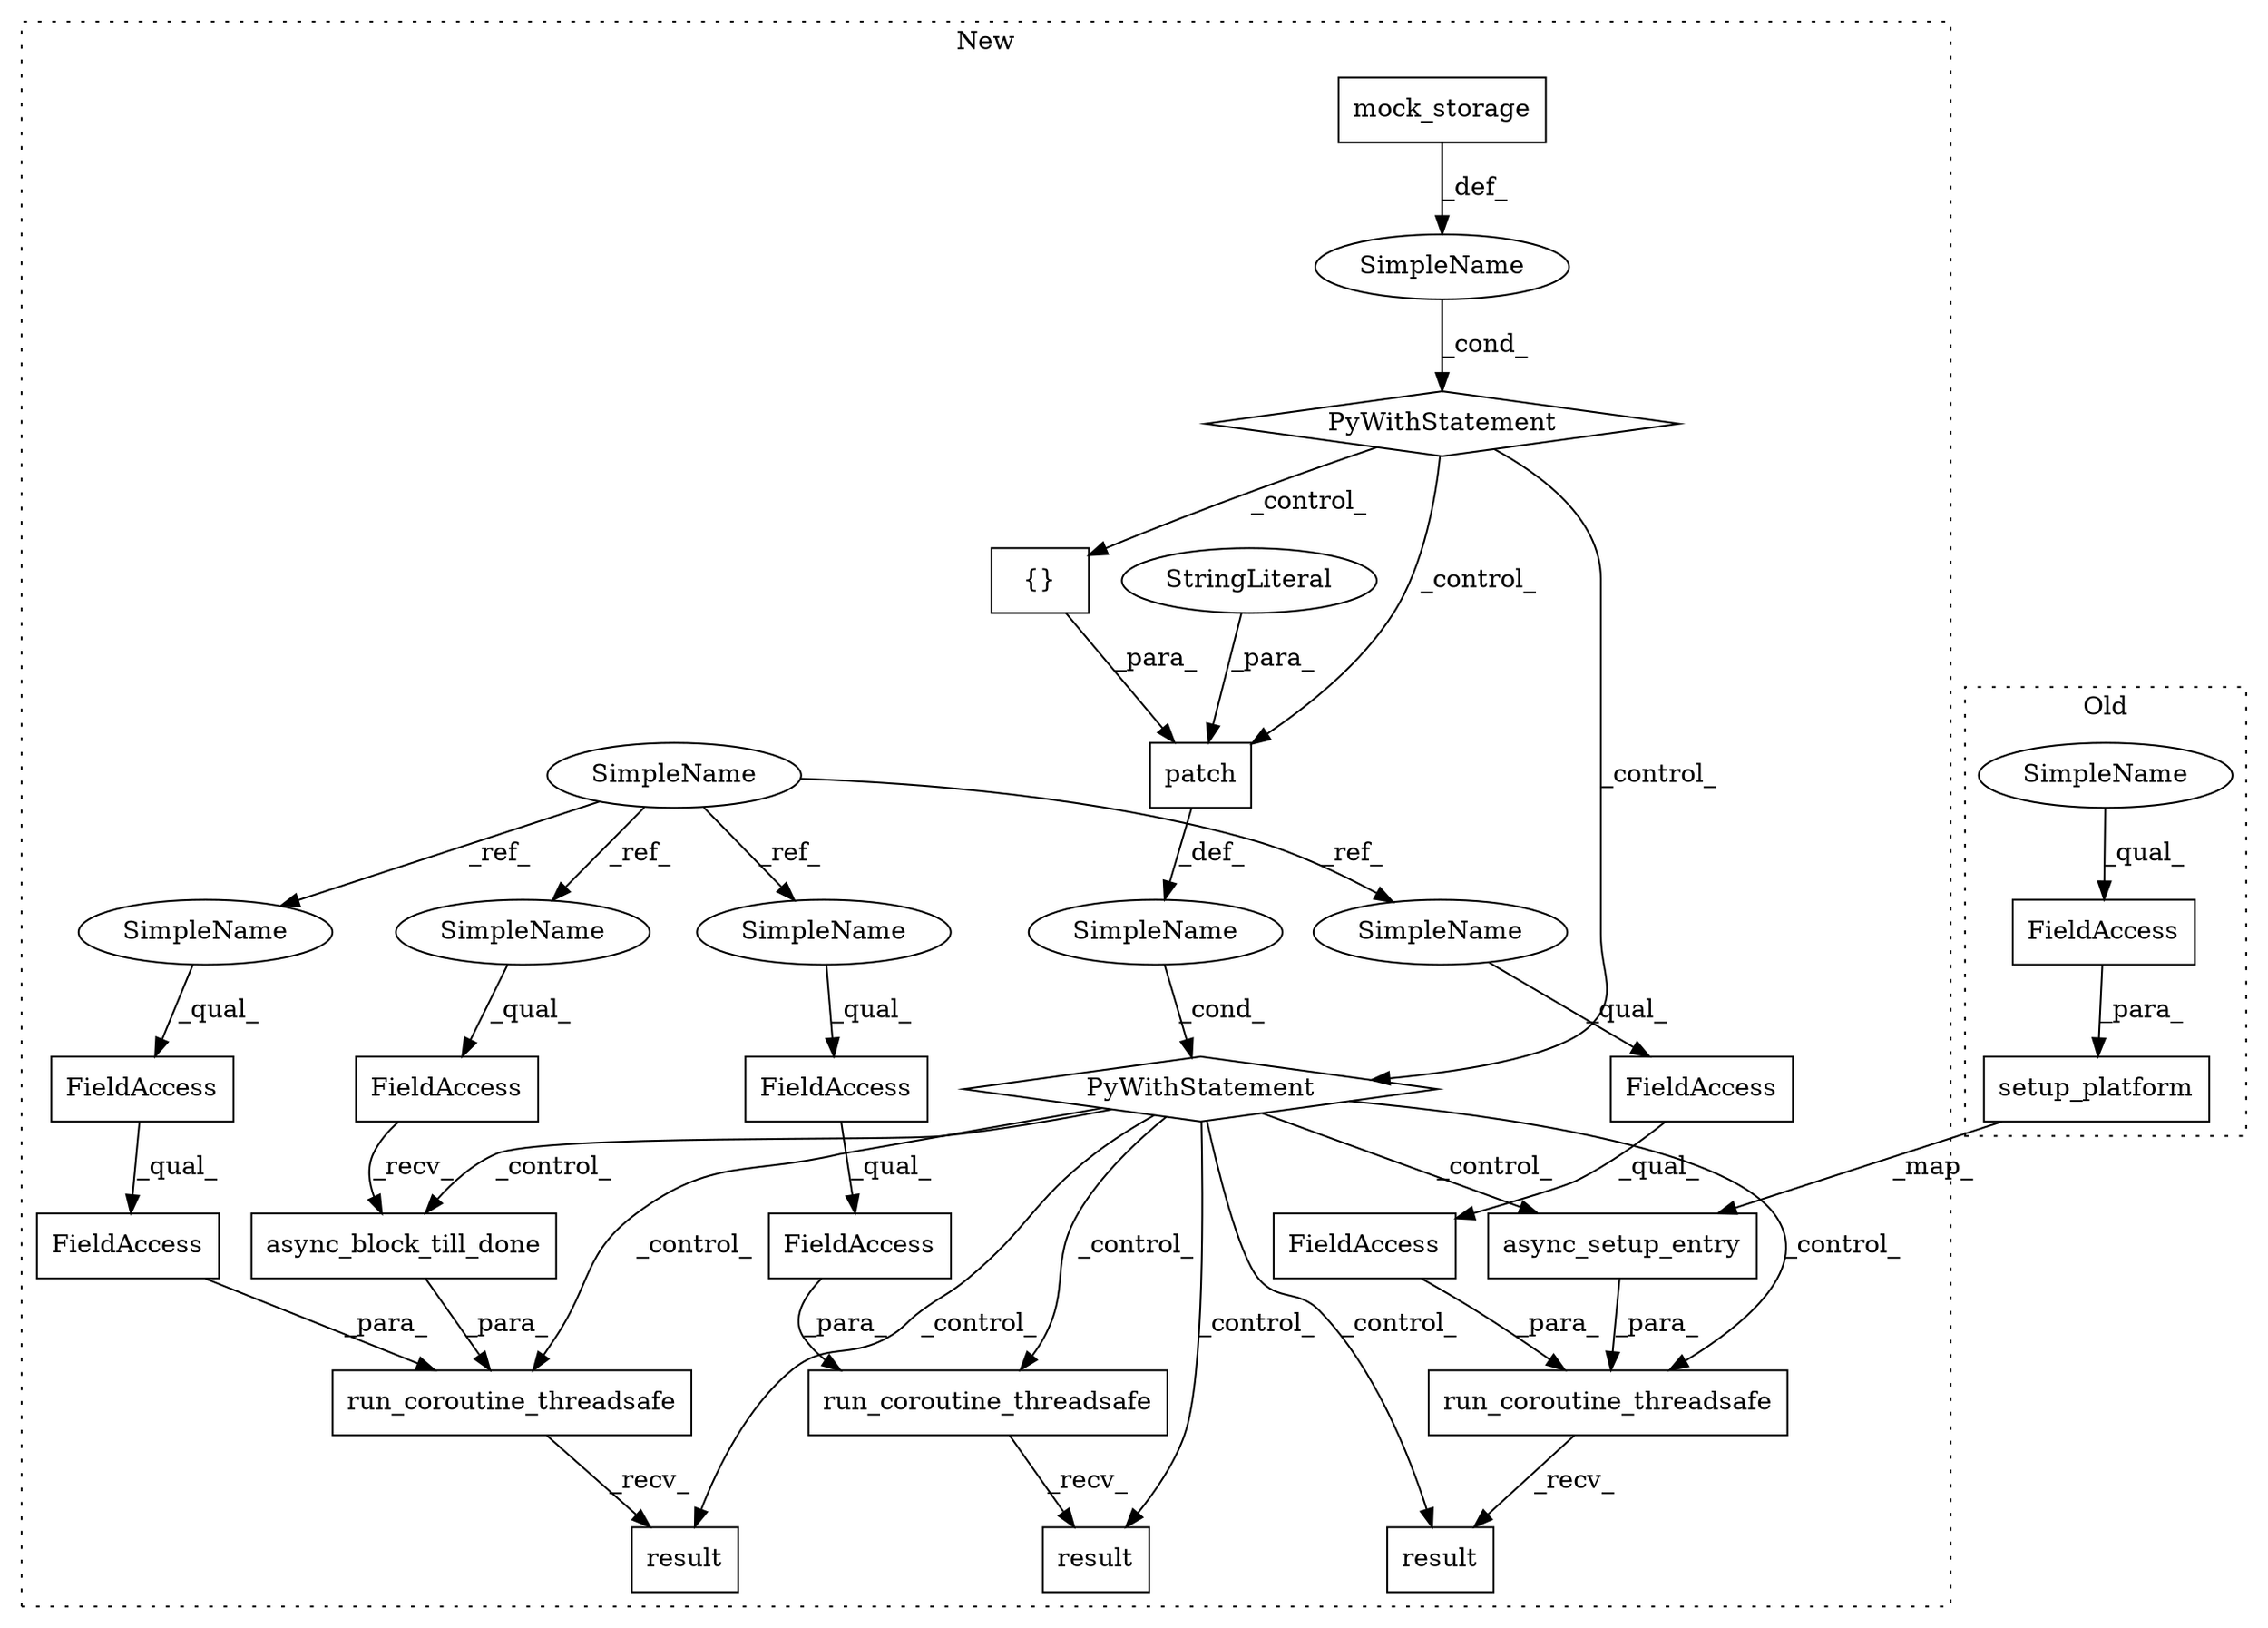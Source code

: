 digraph G {
subgraph cluster0 {
1 [label="setup_platform" a="32" s="2093,2152" l="15,1" shape="box"];
13 [label="FieldAccess" a="22" s="2118" l="11" shape="box"];
31 [label="SimpleName" a="42" s="2118" l="4" shape="ellipse"];
label = "Old";
style="dotted";
}
subgraph cluster1 {
2 [label="async_setup_entry" a="32" s="2490,2540" l="18,1" shape="box"];
3 [label="SimpleName" a="42" s="" l="" shape="ellipse"];
4 [label="async_block_till_done" a="32" s="2363" l="23" shape="box"];
5 [label="result" a="32" s="2403" l="8" shape="box"];
6 [label="patch" a="32" s="2131,2190" l="6,1" shape="box"];
7 [label="result" a="32" s="2558" l="8" shape="box"];
8 [label="{}" a="4" s="2188" l="2" shape="box"];
9 [label="result" a="32" s="2310" l="8" shape="box"];
10 [label="run_coroutine_threadsafe" a="32" s="2328,2401" l="25,1" shape="box"];
11 [label="FieldAccess" a="22" s="2353" l="9" shape="box"];
12 [label="run_coroutine_threadsafe" a="32" s="2203,2308" l="25,1" shape="box"];
14 [label="SimpleName" a="42" s="1391" l="4" shape="ellipse"];
15 [label="FieldAccess" a="22" s="2294" l="9" shape="box"];
16 [label="run_coroutine_threadsafe" a="32" s="2421,2556" l="25,1" shape="box"];
17 [label="FieldAccess" a="22" s="2387" l="9" shape="box"];
18 [label="FieldAccess" a="22" s="2542" l="9" shape="box"];
19 [label="FieldAccess" a="22" s="2294" l="14" shape="box"];
20 [label="FieldAccess" a="22" s="2387" l="14" shape="box"];
21 [label="FieldAccess" a="22" s="2542" l="14" shape="box"];
22 [label="PyWithStatement" a="104" s="2121,2191" l="10,2" shape="diamond"];
23 [label="SimpleName" a="42" s="" l="" shape="ellipse"];
24 [label="PyWithStatement" a="104" s="2087,2111" l="10,2" shape="diamond"];
25 [label="mock_storage" a="32" s="2097" l="14" shape="box"];
26 [label="StringLiteral" a="45" s="2137" l="41" shape="ellipse"];
27 [label="SimpleName" a="42" s="2294" l="4" shape="ellipse"];
28 [label="SimpleName" a="42" s="2353" l="4" shape="ellipse"];
29 [label="SimpleName" a="42" s="2542" l="4" shape="ellipse"];
30 [label="SimpleName" a="42" s="2387" l="4" shape="ellipse"];
label = "New";
style="dotted";
}
1 -> 2 [label="_map_"];
2 -> 16 [label="_para_"];
3 -> 22 [label="_cond_"];
4 -> 10 [label="_para_"];
6 -> 3 [label="_def_"];
8 -> 6 [label="_para_"];
10 -> 5 [label="_recv_"];
11 -> 4 [label="_recv_"];
12 -> 9 [label="_recv_"];
13 -> 1 [label="_para_"];
14 -> 30 [label="_ref_"];
14 -> 27 [label="_ref_"];
14 -> 29 [label="_ref_"];
14 -> 28 [label="_ref_"];
15 -> 19 [label="_qual_"];
16 -> 7 [label="_recv_"];
17 -> 20 [label="_qual_"];
18 -> 21 [label="_qual_"];
19 -> 12 [label="_para_"];
20 -> 10 [label="_para_"];
21 -> 16 [label="_para_"];
22 -> 4 [label="_control_"];
22 -> 7 [label="_control_"];
22 -> 12 [label="_control_"];
22 -> 16 [label="_control_"];
22 -> 5 [label="_control_"];
22 -> 9 [label="_control_"];
22 -> 10 [label="_control_"];
22 -> 2 [label="_control_"];
23 -> 24 [label="_cond_"];
24 -> 22 [label="_control_"];
24 -> 6 [label="_control_"];
24 -> 8 [label="_control_"];
25 -> 23 [label="_def_"];
26 -> 6 [label="_para_"];
27 -> 15 [label="_qual_"];
28 -> 11 [label="_qual_"];
29 -> 18 [label="_qual_"];
30 -> 17 [label="_qual_"];
31 -> 13 [label="_qual_"];
}